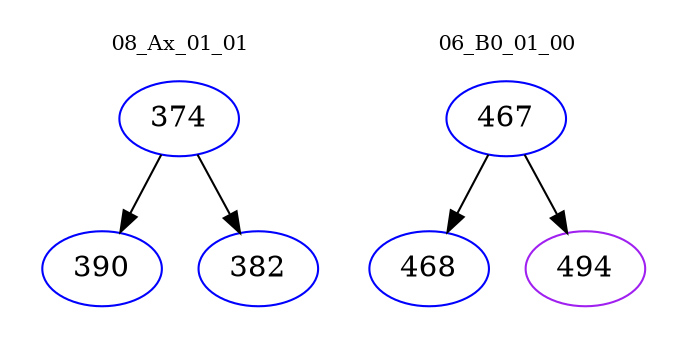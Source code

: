 digraph{
subgraph cluster_0 {
color = white
label = "08_Ax_01_01";
fontsize=10;
T0_374 [label="374", color="blue"]
T0_374 -> T0_390 [color="black"]
T0_390 [label="390", color="blue"]
T0_374 -> T0_382 [color="black"]
T0_382 [label="382", color="blue"]
}
subgraph cluster_1 {
color = white
label = "06_B0_01_00";
fontsize=10;
T1_467 [label="467", color="blue"]
T1_467 -> T1_468 [color="black"]
T1_468 [label="468", color="blue"]
T1_467 -> T1_494 [color="black"]
T1_494 [label="494", color="purple"]
}
}
